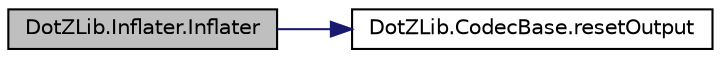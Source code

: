 digraph "DotZLib.Inflater.Inflater"
{
  edge [fontname="Helvetica",fontsize="10",labelfontname="Helvetica",labelfontsize="10"];
  node [fontname="Helvetica",fontsize="10",shape=record];
  rankdir="LR";
  Node1 [label="DotZLib.Inflater.Inflater",height=0.2,width=0.4,color="black", fillcolor="grey75", style="filled", fontcolor="black"];
  Node1 -> Node2 [color="midnightblue",fontsize="10",style="solid"];
  Node2 [label="DotZLib.CodecBase.resetOutput",height=0.2,width=0.4,color="black", fillcolor="white", style="filled",URL="$class_dot_z_lib_1_1_codec_base.html#a801b625073b21aeaab52ebf9e96dd9c9",tooltip="Resets the internal output buffers to a known state - ready for processing "];
}
